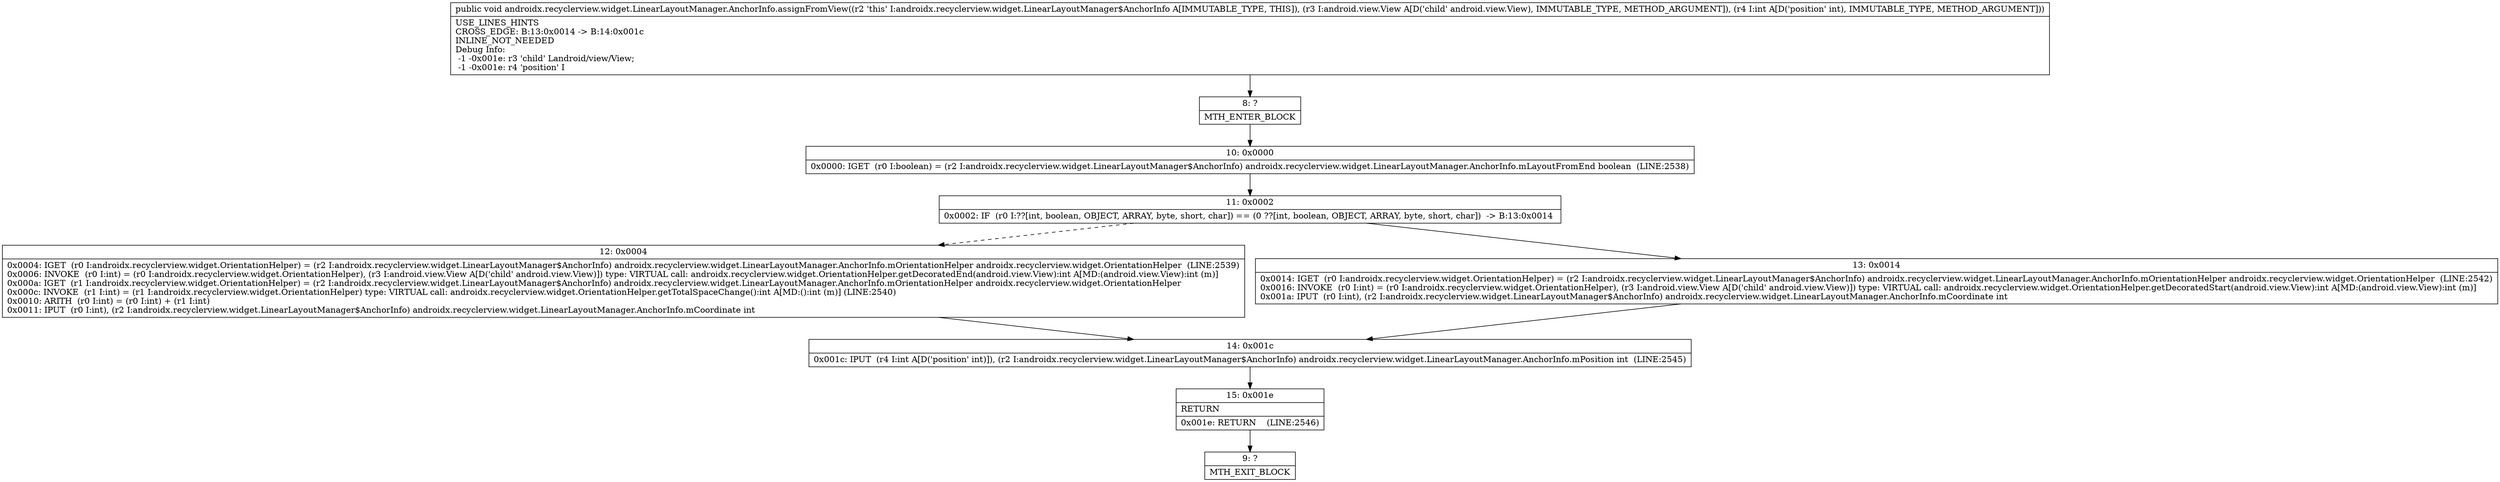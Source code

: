 digraph "CFG forandroidx.recyclerview.widget.LinearLayoutManager.AnchorInfo.assignFromView(Landroid\/view\/View;I)V" {
Node_8 [shape=record,label="{8\:\ ?|MTH_ENTER_BLOCK\l}"];
Node_10 [shape=record,label="{10\:\ 0x0000|0x0000: IGET  (r0 I:boolean) = (r2 I:androidx.recyclerview.widget.LinearLayoutManager$AnchorInfo) androidx.recyclerview.widget.LinearLayoutManager.AnchorInfo.mLayoutFromEnd boolean  (LINE:2538)\l}"];
Node_11 [shape=record,label="{11\:\ 0x0002|0x0002: IF  (r0 I:??[int, boolean, OBJECT, ARRAY, byte, short, char]) == (0 ??[int, boolean, OBJECT, ARRAY, byte, short, char])  \-\> B:13:0x0014 \l}"];
Node_12 [shape=record,label="{12\:\ 0x0004|0x0004: IGET  (r0 I:androidx.recyclerview.widget.OrientationHelper) = (r2 I:androidx.recyclerview.widget.LinearLayoutManager$AnchorInfo) androidx.recyclerview.widget.LinearLayoutManager.AnchorInfo.mOrientationHelper androidx.recyclerview.widget.OrientationHelper  (LINE:2539)\l0x0006: INVOKE  (r0 I:int) = (r0 I:androidx.recyclerview.widget.OrientationHelper), (r3 I:android.view.View A[D('child' android.view.View)]) type: VIRTUAL call: androidx.recyclerview.widget.OrientationHelper.getDecoratedEnd(android.view.View):int A[MD:(android.view.View):int (m)]\l0x000a: IGET  (r1 I:androidx.recyclerview.widget.OrientationHelper) = (r2 I:androidx.recyclerview.widget.LinearLayoutManager$AnchorInfo) androidx.recyclerview.widget.LinearLayoutManager.AnchorInfo.mOrientationHelper androidx.recyclerview.widget.OrientationHelper \l0x000c: INVOKE  (r1 I:int) = (r1 I:androidx.recyclerview.widget.OrientationHelper) type: VIRTUAL call: androidx.recyclerview.widget.OrientationHelper.getTotalSpaceChange():int A[MD:():int (m)] (LINE:2540)\l0x0010: ARITH  (r0 I:int) = (r0 I:int) + (r1 I:int) \l0x0011: IPUT  (r0 I:int), (r2 I:androidx.recyclerview.widget.LinearLayoutManager$AnchorInfo) androidx.recyclerview.widget.LinearLayoutManager.AnchorInfo.mCoordinate int \l}"];
Node_14 [shape=record,label="{14\:\ 0x001c|0x001c: IPUT  (r4 I:int A[D('position' int)]), (r2 I:androidx.recyclerview.widget.LinearLayoutManager$AnchorInfo) androidx.recyclerview.widget.LinearLayoutManager.AnchorInfo.mPosition int  (LINE:2545)\l}"];
Node_15 [shape=record,label="{15\:\ 0x001e|RETURN\l|0x001e: RETURN    (LINE:2546)\l}"];
Node_9 [shape=record,label="{9\:\ ?|MTH_EXIT_BLOCK\l}"];
Node_13 [shape=record,label="{13\:\ 0x0014|0x0014: IGET  (r0 I:androidx.recyclerview.widget.OrientationHelper) = (r2 I:androidx.recyclerview.widget.LinearLayoutManager$AnchorInfo) androidx.recyclerview.widget.LinearLayoutManager.AnchorInfo.mOrientationHelper androidx.recyclerview.widget.OrientationHelper  (LINE:2542)\l0x0016: INVOKE  (r0 I:int) = (r0 I:androidx.recyclerview.widget.OrientationHelper), (r3 I:android.view.View A[D('child' android.view.View)]) type: VIRTUAL call: androidx.recyclerview.widget.OrientationHelper.getDecoratedStart(android.view.View):int A[MD:(android.view.View):int (m)]\l0x001a: IPUT  (r0 I:int), (r2 I:androidx.recyclerview.widget.LinearLayoutManager$AnchorInfo) androidx.recyclerview.widget.LinearLayoutManager.AnchorInfo.mCoordinate int \l}"];
MethodNode[shape=record,label="{public void androidx.recyclerview.widget.LinearLayoutManager.AnchorInfo.assignFromView((r2 'this' I:androidx.recyclerview.widget.LinearLayoutManager$AnchorInfo A[IMMUTABLE_TYPE, THIS]), (r3 I:android.view.View A[D('child' android.view.View), IMMUTABLE_TYPE, METHOD_ARGUMENT]), (r4 I:int A[D('position' int), IMMUTABLE_TYPE, METHOD_ARGUMENT]))  | USE_LINES_HINTS\lCROSS_EDGE: B:13:0x0014 \-\> B:14:0x001c\lINLINE_NOT_NEEDED\lDebug Info:\l  \-1 \-0x001e: r3 'child' Landroid\/view\/View;\l  \-1 \-0x001e: r4 'position' I\l}"];
MethodNode -> Node_8;Node_8 -> Node_10;
Node_10 -> Node_11;
Node_11 -> Node_12[style=dashed];
Node_11 -> Node_13;
Node_12 -> Node_14;
Node_14 -> Node_15;
Node_15 -> Node_9;
Node_13 -> Node_14;
}

